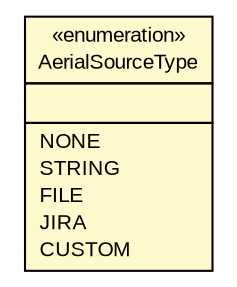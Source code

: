 #!/usr/local/bin/dot
#
# Class diagram 
# Generated by UMLGraph version R5_6 (http://www.umlgraph.org/)
#

digraph G {
	edge [fontname="arial",fontsize=10,labelfontname="arial",labelfontsize=10];
	node [fontname="arial",fontsize=10,shape=plaintext];
	nodesep=0.25;
	ranksep=0.5;
	// com.github.mkolisnyk.aerial.core.params.AerialSourceType
	c1814 [label=<<table title="com.github.mkolisnyk.aerial.core.params.AerialSourceType" border="0" cellborder="1" cellspacing="0" cellpadding="2" port="p" bgcolor="lemonChiffon" href="./AerialSourceType.html">
		<tr><td><table border="0" cellspacing="0" cellpadding="1">
<tr><td align="center" balign="center"> &#171;enumeration&#187; </td></tr>
<tr><td align="center" balign="center"> AerialSourceType </td></tr>
		</table></td></tr>
		<tr><td><table border="0" cellspacing="0" cellpadding="1">
<tr><td align="left" balign="left">  </td></tr>
		</table></td></tr>
		<tr><td><table border="0" cellspacing="0" cellpadding="1">
<tr><td align="left" balign="left"> NONE </td></tr>
<tr><td align="left" balign="left"> STRING </td></tr>
<tr><td align="left" balign="left"> FILE </td></tr>
<tr><td align="left" balign="left"> JIRA </td></tr>
<tr><td align="left" balign="left"> CUSTOM </td></tr>
		</table></td></tr>
		</table>>, URL="./AerialSourceType.html", fontname="arial", fontcolor="black", fontsize=10.0];
}

